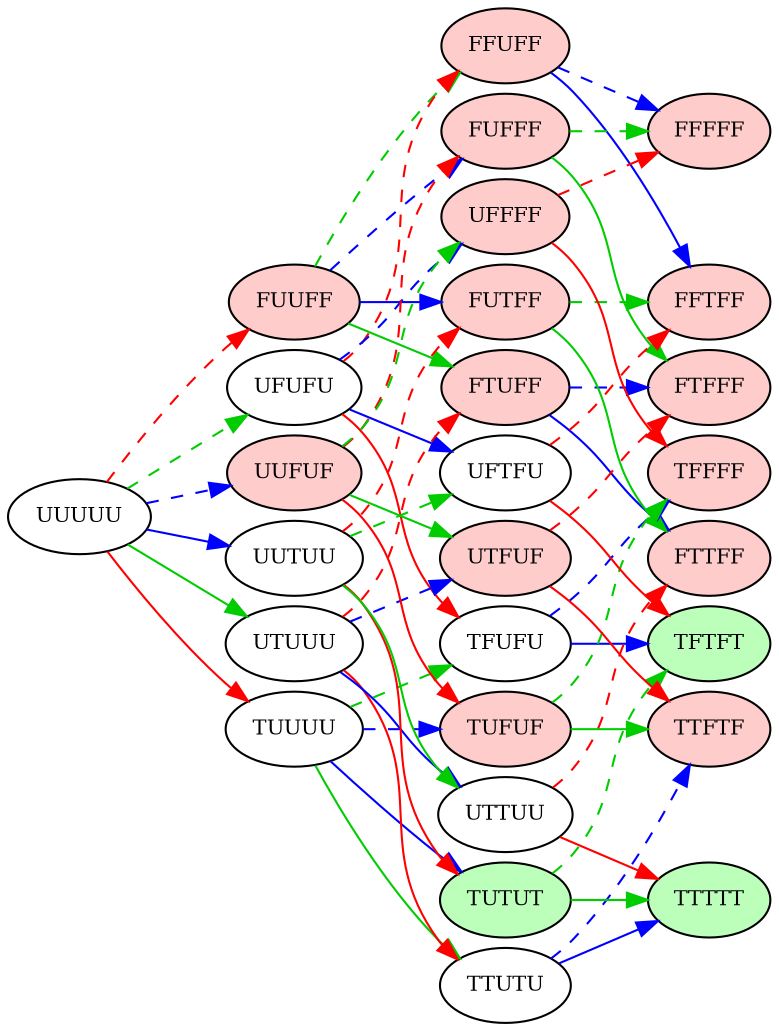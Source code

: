 digraph G {
   graph [d2tgraphstyle=">=latex,very thick,font=\footnotesize,inner sep=0pt"]
   rankdir = LR;
   nodesep = 0.07;
   ranksep = 0.5;
   node [fontsize=10];
   
   UUUUU -> FUUFF [color=red,style=dashed]; // [label="A,F"];
   UUUUU -> TUUUU [color=red,style="line width=0.1cm"];// [label="A,F"];
   UUUUU -> UFUFU [color="#00CC00",style=dashed];// [label="B,F"];
   UUUUU -> UTUUU [color="#00CC00"];// [label="B,T"];
   UUUUU -> UUFUF [color=blue,style=dashed];// [label="C,F"];
   UUUUU -> UUTUU [color=blue,style="line width=0.1cm"];// [label="C,T"];


   FUUFF -> FFUFF [color="#00CC00",style=dashed];// [label="B,F"];
   FUUFF -> FTUFF [color="#00CC00"];// [label="B,T"];
   FUUFF -> FUFFF [color=blue,style=dashed];// [label="C,F"];
   FUUFF -> FUTFF [color=blue];// [label="C,T"];
   
   TUUUU -> TFUFU [color="#00CC00",style=dashed];// [label="B,F"];
   TUUUU -> TTUTU [color="#00CC00"];// [label="B,T"];
   TUUUU -> TUFUF [color=blue,style=dashed];// [label="C,F"];
   TUUUU -> TUTUT [color=blue,style="line width=0.1cm"];// [label="C,T"];

   UFUFU -> FFUFF [color=red,style=dashed];// [label="A,F"];
   UFUFU -> TFUFU [color=red,style="line width=0.1cm"];// [label="A,F"];
   UFUFU -> UFFFF [color=blue,style=dashed];// [label="C,F"];
   UFUFU -> UFTFU [color=blue,style="line width=0.1cm"];// [label="C,T"];
   
   UTUUU -> FTUFF [color=red,style=dashed];// [label="A,F"];
   UTUUU -> TTUTU [color=red,style="line width=0.1cm"];// [label="A,F"];
   UTUUU -> UTFUF [color=blue,style=dashed];// [label="C,F"];
   UTUUU -> UTTUU [color=blue,style="line width=0.1cm"];// [label="C,T"];

   UUFUF -> FUFFF [color=red,style=dashed];// [label="A,F"];
   UUFUF -> TUFUF [color=red];// [label="A,F"];
   UUFUF -> UFFFF [color="#00CC00",style=dashed];// [label="B,F"];
   UUFUF -> UTFUF [color="#00CC00"];// [label="B,T"];

   UUTUU -> FUTFF [color=red,style=dashed];// [label="A,F"];
   UUTUU -> TUTUT [color=red,style="line width=0.1cm"];// [label="A,F"];
   UUTUU -> UFTFU [color="#00CC00",style=dashed];// [label="B,F"];
   UUTUU -> UTTUU [color="#00CC00"];// [label="B,T"];


   FFUFF -> FFFFF [color=blue,style=dashed];// [label="C,F"];
   FFUFF -> FFTFF [color=blue];// [label="C,T"];
   FTUFF -> FTFFF [color=blue,style=dashed];// [label="C,F"];
   FTUFF -> FTTFF [color=blue];// [label="C,T"];
   TFUFU -> TFFFF [color=blue,style=dashed];// [label="C,F"];
   TFUFU -> TFTFT [color=blue,style="line width=0.1cm"];// [label="C,T"];
   TTUTU -> TTFTF [color=blue,style=dashed];// [label="C,F"];
   TTUTU -> TTTTT [color=blue,style="line width=0.1cm"];// [label="C,T"];

   FUFFF -> FFFFF [color="#00CC00",style=dashed];// [label="B,F"];
   FUFFF -> FTFFF [color="#00CC00"];// [label="B,T"];
   FUTFF -> FFTFF [color="#00CC00",style=dashed];// [label="B,F"];
   FUTFF -> FTTFF [color="#00CC00"];// [label="B,T"];
   TUFUF -> TFFFF [color="#00CC00",style=dashed];// [label="B,F"];
   TUFUF -> TTFTF [color="#00CC00"];// [label="B,T"];
   TUTUT -> TFTFT [color="#00CC00",style=dashed];// [label="B,F"];
   TUTUT -> TTTTT [color="#00CC00"];// [label="B,T"];

   UFFFF -> FFFFF [color=red,style=dashed];// [label="A,F"];
   UFFFF -> TFFFF [color=red];// [label="A,F"];
   UFTFU -> FFTFF [color=red,style=dashed];// [label="A,F"];
   UFTFU -> TFTFT [color=red,style="line width=0.1cm"];// [label="A,F"];
   UTFUF -> FTFFF [color=red,style=dashed];// [label="A,F"];
   UTFUF -> TTFTF [color=red];// [label="A,F"];
   UTTUU -> FTTFF [color=red,style=dashed];// [label="A,F"];
   UTTUU -> TTTTT [color=red,style="line width=0.1cm"];// [label="A,F"];

   // goal vertices
   //TUTUT [style=filled,fillcolor="#BBFFBB",label="\begin{array}{c} \mbox{TUTUT} \\\\ d = 0 \end{array}"];
   TUTUT [style=filled,fillcolor="#BBFFBB",texlbl="$\begin{array}{c} \mbox{TUTUT} \\ d = 0 \end{array}$"];
   TTTTT [style=filled,fillcolor="#BBFFBB",texlbl="$\begin{array}{c} \mbox{TTTTT} \\ d = 0 \end{array}$"];
   TFTFT [style=filled,fillcolor="#BBFFBB",texlbl="$\begin{array}{c} \mbox{TFTFT} \\ d = 0 \end{array}$"];

   // impossible vertices
   UUFUF [style=filled,fillcolor="#FFCCCC",texlbl="$\begin{array}{c} \mbox{UUFUF} \\ d = \infty \end{array}$"];
   UFFFF [style=filled,fillcolor="#FFCCCC",texlbl="$\begin{array}{c} \mbox{UFFFF} \\ d = \infty \end{array}$"];
   UTFUF [style=filled,fillcolor="#FFCCCC",texlbl="$\begin{array}{c} \mbox{UTFUF} \\ d = \infty \end{array}$"];
   FUUFF [style=filled,fillcolor="#FFCCCC",texlbl="$\begin{array}{c} \mbox{FUUFF} \\ d = \infty \end{array}$"];
   FUFFF [style=filled,fillcolor="#FFCCCC",texlbl="$\begin{array}{c} \mbox{FUFFF} \\ d = \infty \end{array}$"];
   FUTFF [style=filled,fillcolor="#FFCCCC",texlbl="$\begin{array}{c} \mbox{FUTFF} \\ d = \infty \end{array}$"];
   FFUFF [style=filled,fillcolor="#FFCCCC",texlbl="$\begin{array}{c} \mbox{FFUFF} \\ d = \infty \end{array}$"];
   FFFFF [style=filled,fillcolor="#FFCCCC",texlbl="$\begin{array}{c} \mbox{FFFFF} \\ d = \infty \end{array}$"];
   FFTFF [style=filled,fillcolor="#FFCCCC",texlbl="$\begin{array}{c} \mbox{FFTFF} \\ d = \infty \end{array}$"];
   FTUFF [style=filled,fillcolor="#FFCCCC",texlbl="$\begin{array}{c} \mbox{FTUFF} \\ d = \infty \end{array}$"];
   FTFFF [style=filled,fillcolor="#FFCCCC",texlbl="$\begin{array}{c} \mbox{FTFFF} \\ d = \infty \end{array}$"];
   FTTFF [style=filled,fillcolor="#FFCCCC",texlbl="$\begin{array}{c} \mbox{FTTFF} \\ d = \infty \end{array}$"];
   TUFUF [style=filled,fillcolor="#FFCCCC",texlbl="$\begin{array}{c} \mbox{TUFUF} \\ d = \infty \end{array}$"];
   TFFFF [style=filled,fillcolor="#FFCCCC",texlbl="$\begin{array}{c} \mbox{TFFFF} \\ d = \infty \end{array}$"];
   TTFTF [style=filled,fillcolor="#FFCCCC",texlbl="$\begin{array}{c} \mbox{TTFTF} \\ d = \infty \end{array}$"];

   // other possible vertices
   UUUUU [texlbl="$\begin{array}{c} \mbox{UUUUU} \\ d = 6 \end{array}$"];
   UFUFU [texlbl="$\begin{array}{c} \mbox{UFUFU} \\ d = 6 \end{array}$"];
   UUTUU [texlbl="$\begin{array}{c} \mbox{UUTUU} \\ d = 4 \end{array}$"];
   UTUUU [texlbl="$\begin{array}{c} \mbox{UTUUU} \\ d = 6 \end{array}$"];
   TUUUU [texlbl="$\begin{array}{c} \mbox{TUUUU} \\ d = 2 \end{array}$"];
   UFTFU [texlbl="$\begin{array}{c} \mbox{UFTFU} \\ d = 4 \end{array}$"];
   TFUFU [texlbl="$\begin{array}{c} \mbox{TFUFU} \\ d = 2 \end{array}$"];
   UTTUU [texlbl="$\begin{array}{c} \mbox{UTTUU} \\ d = 4 \end{array}$"];
   TTUTU [texlbl="$\begin{array}{c} \mbox{TTUTU} \\ d = 2 \end{array}$"];
   
}
